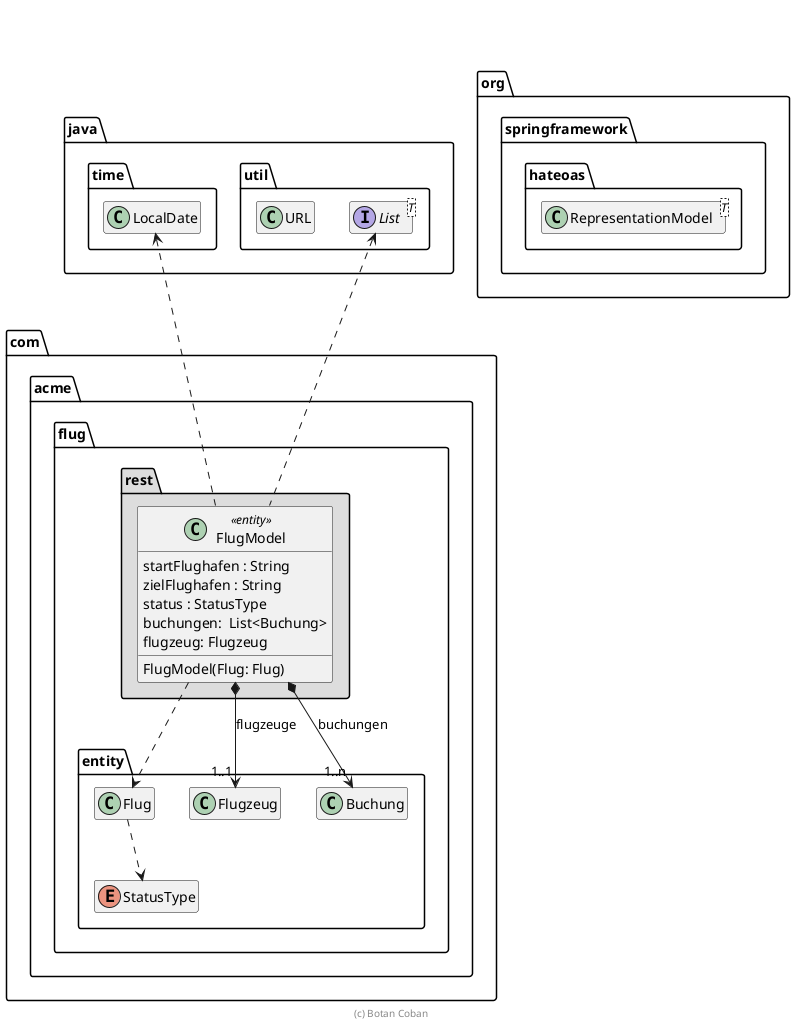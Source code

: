 @startuml Flug

skinparam classAttributeIconSize 0
' skinparam monochrome true

package java {
    package util {
        interface List<T>
        class URL
    }

    package time {
        class LocalDate

        LocalDate .right[hidden].> List
    }
}

package org.springframework.hateoas {
    class RepresentationModel<T>

    URL .right[hidden].> RepresentationModel
}

package com.acme.flug {
    package entity {
        class Flug
        class Flugzeug
        class Buchung
        enum StatusType
    }

    package rest #DDDDDD {
        class FlugModel << entity >> {
           startFlughafen : String
           zielFlughafen : String
           status : StatusType
           buchungen:  List<Buchung>
           flugzeug: Flugzeug

            FlugModel(Flug: Flug)
        }

        FlugModel *--> "1..1" Flugzeug : flugzeuge
        FlugModel *--> "1..n" Buchung : buchungen
        Flug .down.> StatusType

        FlugModel ..> Flug

        FlugModel .up.> LocalDate
        FlugModel .up.> List
    }
}

hide empty members

footer (c) Botan Coban

@enduml
